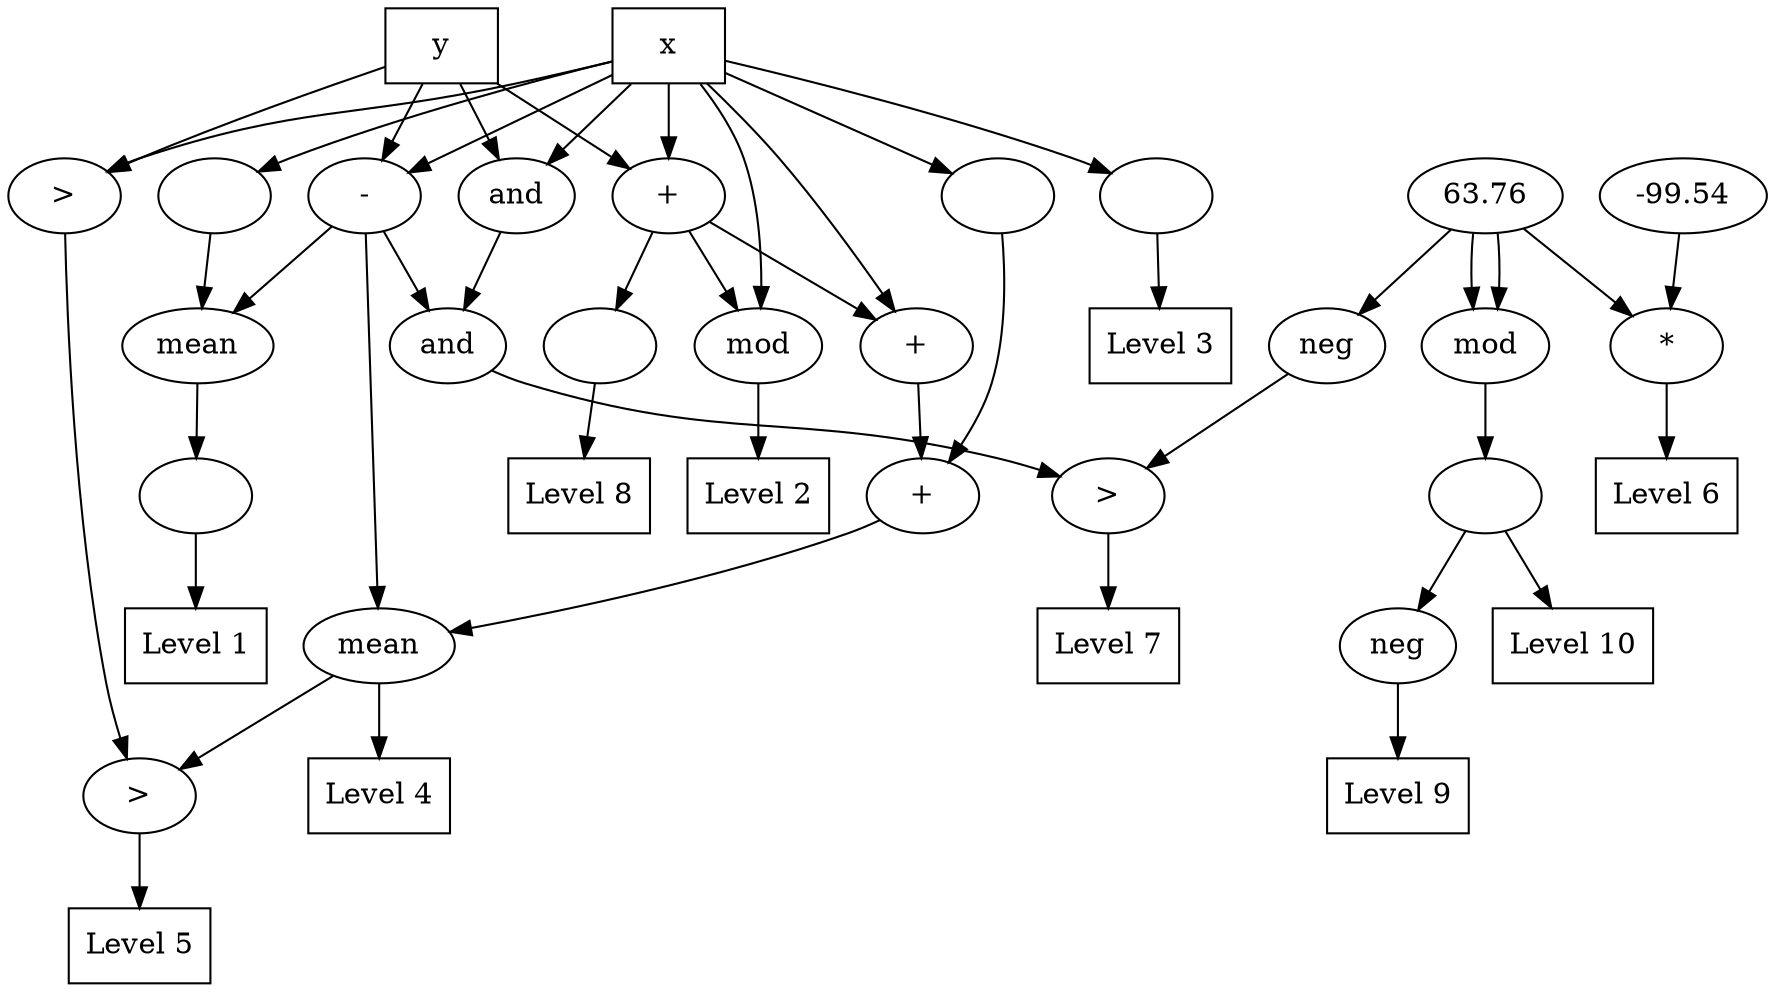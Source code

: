 digraph graphname {
  a0 [label="x", shape=box];
  a1 [label="y", shape=box];
  a2 [label="and"];
  a3 [label=" "];
  a5 [label="63.76"];
  a6 [label=" "];
  a7 [label="+"];
  a8 [label="-"];
  a9 [label=" "];
  a10 [label=">"];
  a14 [label="mod"];
  a15 [label="+"];
  a17 [label="mod"];
  a19 [label="mean"];
  a22 [label=" "];
  a23 [label=" "];
  a27 [label="+"];
  a28 [label="neg"];
  a29 [label="neg"];
  a30 [label="and"];
  a32 [label="-99.54"];
  a43 [label="*"];
  a58 [label="mean"];
  a61 [label=" "];
  a82 [label=">"];
  a86 [label=">"];
  a92 [label="Level 1", shape=box];
  a93 [label="Level 2", shape=box];
  a94 [label="Level 3", shape=box];
  a95 [label="Level 4", shape=box];
  a96 [label="Level 5", shape=box];
  a97 [label="Level 6", shape=box];
  a98 [label="Level 7", shape=box];
  a99 [label="Level 8", shape=box];
  a100 [label="Level 9", shape=box];
  a101 [label="Level 10", shape=box];
  a0 -> a2;
  a1 -> a2;
  a0 -> a3;
  a0 -> a6;
  a1 -> a7;
  a0 -> a7;
  a0 -> a8;
  a1 -> a8;
  a0 -> a9;
  a0 -> a10;
  a1 -> a10;
  a5 -> a14;
  a5 -> a14;
  a0 -> a15;
  a7 -> a15;
  a7 -> a17;
  a0 -> a17;
  a8 -> a19;
  a6 -> a19;
  a14 -> a22;
  a7 -> a23;
  a3 -> a27;
  a15 -> a27;
  a5 -> a28;
  a22 -> a29;
  a2 -> a30;
  a8 -> a30;
  a5 -> a43;
  a32 -> a43;
  a8 -> a58;
  a27 -> a58;
  a19 -> a61;
  a28 -> a82;
  a30 -> a82;
  a10 -> a86;
  a58 -> a86;
  a61 -> a92;
  a17 -> a93;
  a9 -> a94;
  a58 -> a95;
  a86 -> a96;
  a43 -> a97;
  a82 -> a98;
  a23 -> a99;
  a29 -> a100;
  a22 -> a101;
}
